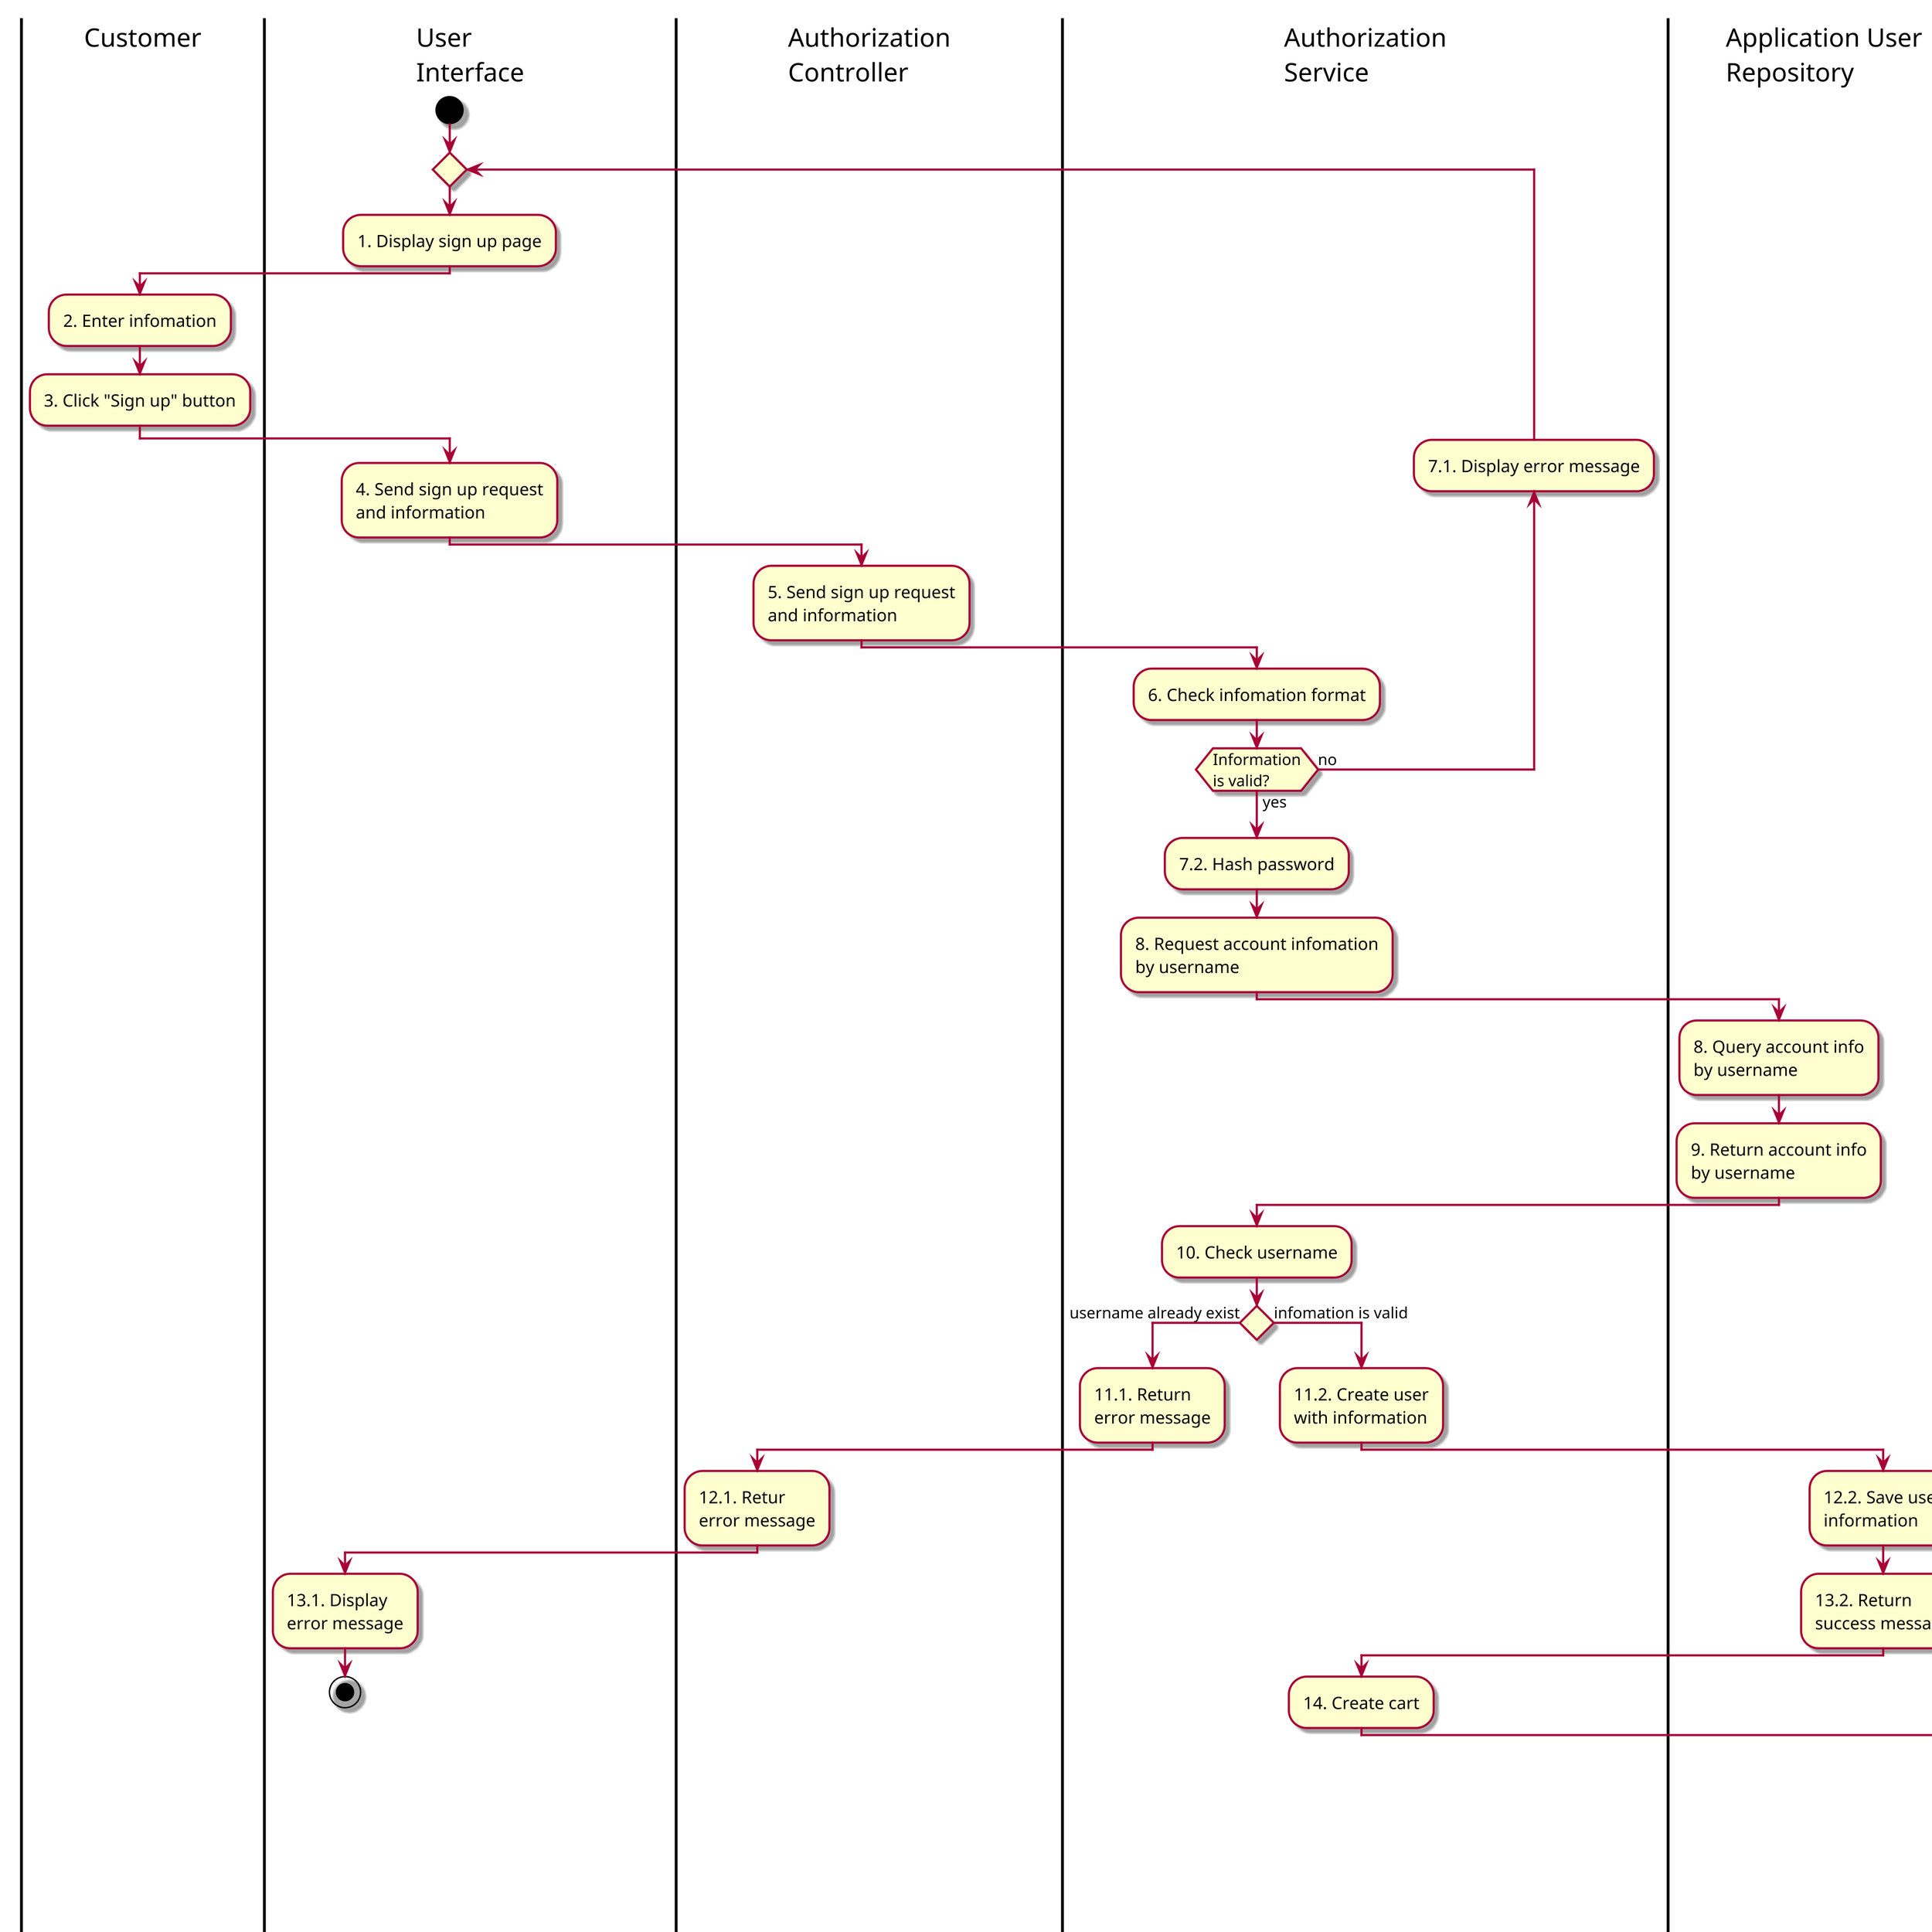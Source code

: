 @startuml ActSignUp

skin rose
scale 3

|Customer|
|User\nInterface|
|Authorization\nController|
|Authorization\nService|
|Application User\nRepository|
|Cart\nRepository|
|User\nInterface|
start
repeat
:1. Display sign up page;
|Customer|
:2. Enter infomation;
:3. Click "Sign up" button;
|User\nInterface|
:4. Send sign up request\nand information;
|Authorization\nController|
:5. Send sign up request\nand information;
|Authorization\nService|
:6. Check infomation format;
backward :7.1. Display error message;
repeat while (Information\nis valid?) is(no) not(yes)
:7.2. Hash password;
:8. Request account infomation\nby username;
|Application User\nRepository|
:8. Query account info\nby username;
:9. Return account info\nby username;
|Authorization\nService|
:10. Check username;
if () then (username already exist)
    :11.1. Return\nerror message;
    |Authorization\nController|
    :12.1. Retur\nerror message;
    |User\nInterface|
    :13.1. Display\nerror message;
    stop
else(infomation is valid)
    |Authorization\nService|
    :11.2. Create user\nwith information;
    |Application User\nRepository|
    :12.2. Save user\ninformation;
    :13.2. Return\nsuccess message;
    |Authorization\nService|
    :14. Create cart;
    |Cart\nRepository|
    :15. Save cart\ninformation;
    :16. Return\nsuccess message;
    |Authorization\nService|
    :17. Return\nsuccess message;
    |Authorization\nController|
    :18. Return\nsuccess message;
    |User\nInterface|
    :19. Display sign in page\nand success message;
    stop
@enduml